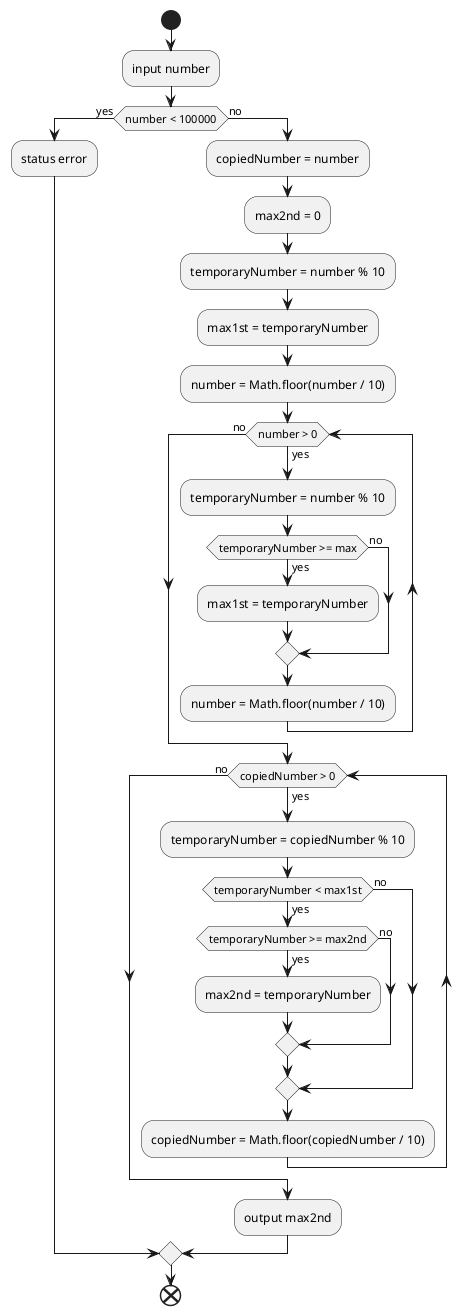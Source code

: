 @startuml no2b
start
    :input number;
    if (number < 100000) then (yes)
        :status error;
    else (no)
        :copiedNumber = number;
        :max2nd = 0;
        :temporaryNumber = number % 10;
        :max1st = temporaryNumber;
        :number = Math.floor(number / 10);
    while(number > 0) is (yes)
        :temporaryNumber = number % 10;
        if(temporaryNumber >= max) then (yes)
            :max1st = temporaryNumber;
        else (no)
        endif
        :number = Math.floor(number / 10);
    endwhile (no)
    while(copiedNumber > 0) is (yes)
        :temporaryNumber = copiedNumber % 10;
        if(temporaryNumber < max1st) then (yes)
            if(temporaryNumber >= max2nd) then (yes)
                :max2nd = temporaryNumber;
            else (no)
            endif
        else (no)
        endif
        :copiedNumber = Math.floor(copiedNumber / 10);
    endwhile (no)
    :output max2nd;
    endif
end
@enduml
